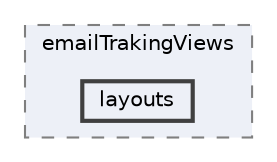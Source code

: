 digraph "resources/views/vendor/emailTrakingViews/layouts"
{
 // LATEX_PDF_SIZE
  bgcolor="transparent";
  edge [fontname=Helvetica,fontsize=10,labelfontname=Helvetica,labelfontsize=10];
  node [fontname=Helvetica,fontsize=10,shape=box,height=0.2,width=0.4];
  compound=true
  subgraph clusterdir_95a3afad27e242d5aa61b44c6369b2c5 {
    graph [ bgcolor="#edf0f7", pencolor="grey50", label="emailTrakingViews", fontname=Helvetica,fontsize=10 style="filled,dashed", URL="dir_95a3afad27e242d5aa61b44c6369b2c5.html",tooltip=""]
  dir_dc7e9c622ecee1af8de7ca7a61b1a120 [label="layouts", fillcolor="#edf0f7", color="grey25", style="filled,bold", URL="dir_dc7e9c622ecee1af8de7ca7a61b1a120.html",tooltip=""];
  }
}
